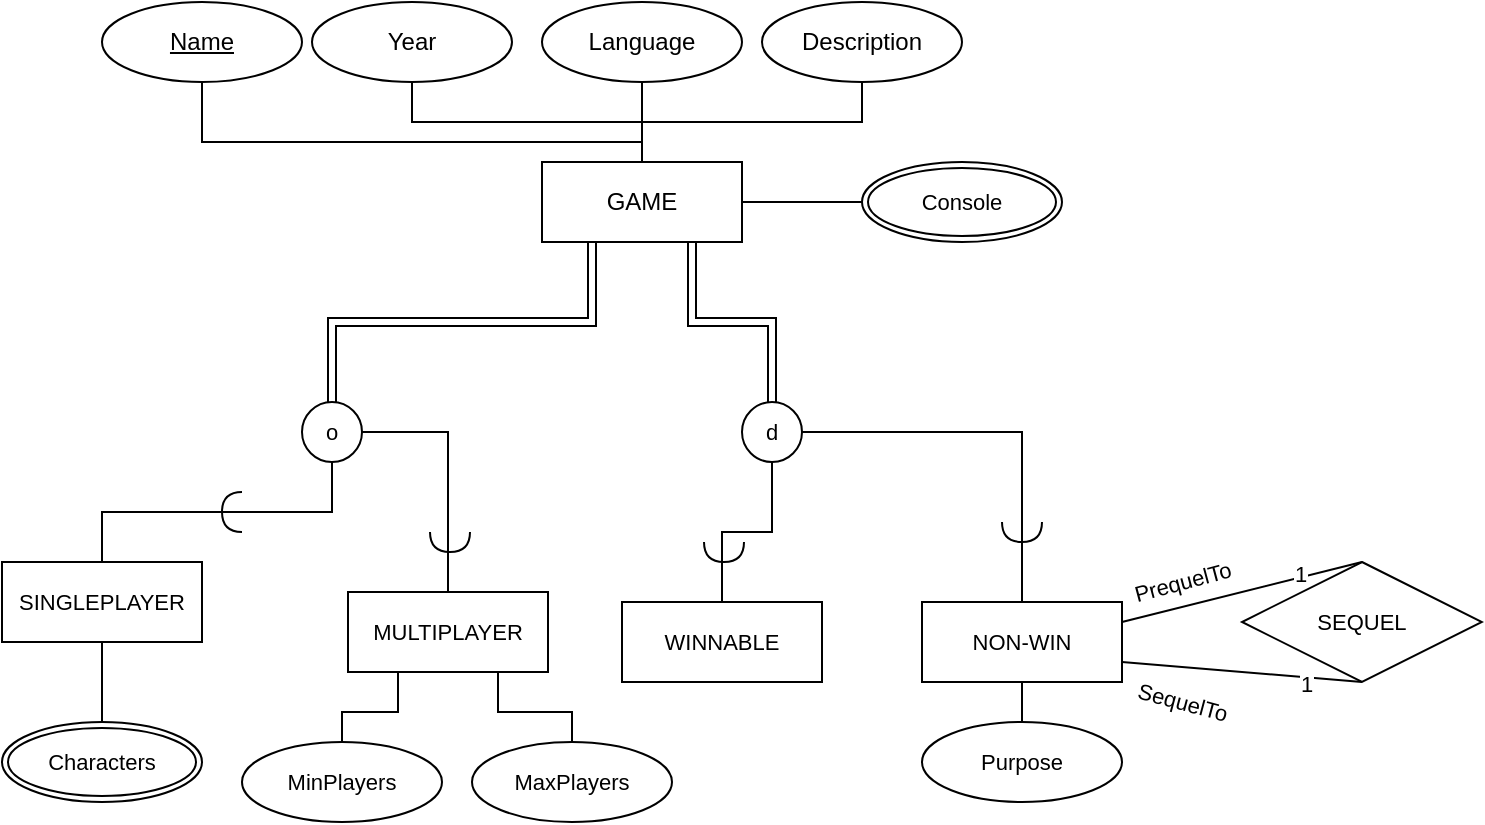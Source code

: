 <mxfile version="26.0.16">
  <diagram name="Page-1" id="cGx-sccpu1OwlK_Fkl3M">
    <mxGraphModel dx="856" dy="582" grid="1" gridSize="10" guides="1" tooltips="1" connect="1" arrows="1" fold="1" page="1" pageScale="1" pageWidth="850" pageHeight="1100" math="0" shadow="0">
      <root>
        <mxCell id="0" />
        <mxCell id="1" parent="0" />
        <mxCell id="KpES9RYJ_PiOQYIfLS4d-14" style="edgeStyle=orthogonalEdgeStyle;rounded=0;orthogonalLoop=1;jettySize=auto;html=1;entryX=0.5;entryY=1;entryDx=0;entryDy=0;endArrow=none;startFill=0;exitX=0.5;exitY=0;exitDx=0;exitDy=0;" edge="1" parent="1" source="KpES9RYJ_PiOQYIfLS4d-3" target="KpES9RYJ_PiOQYIfLS4d-4">
          <mxGeometry relative="1" as="geometry" />
        </mxCell>
        <mxCell id="KpES9RYJ_PiOQYIfLS4d-15" style="edgeStyle=orthogonalEdgeStyle;rounded=0;orthogonalLoop=1;jettySize=auto;html=1;exitX=0.5;exitY=0;exitDx=0;exitDy=0;entryX=0.5;entryY=1;entryDx=0;entryDy=0;endArrow=none;startFill=0;" edge="1" parent="1" source="KpES9RYJ_PiOQYIfLS4d-3" target="KpES9RYJ_PiOQYIfLS4d-5">
          <mxGeometry relative="1" as="geometry">
            <Array as="points">
              <mxPoint x="410" y="280" />
              <mxPoint x="190" y="280" />
            </Array>
          </mxGeometry>
        </mxCell>
        <mxCell id="KpES9RYJ_PiOQYIfLS4d-16" style="edgeStyle=orthogonalEdgeStyle;rounded=0;orthogonalLoop=1;jettySize=auto;html=1;exitX=0.5;exitY=0;exitDx=0;exitDy=0;entryX=0.5;entryY=1;entryDx=0;entryDy=0;endArrow=none;startFill=0;" edge="1" parent="1" source="KpES9RYJ_PiOQYIfLS4d-3" target="KpES9RYJ_PiOQYIfLS4d-8">
          <mxGeometry relative="1" as="geometry" />
        </mxCell>
        <mxCell id="KpES9RYJ_PiOQYIfLS4d-17" style="edgeStyle=orthogonalEdgeStyle;shape=connector;rounded=0;orthogonalLoop=1;jettySize=auto;html=1;exitX=0.5;exitY=0;exitDx=0;exitDy=0;entryX=0.5;entryY=1;entryDx=0;entryDy=0;strokeColor=default;align=center;verticalAlign=middle;fontFamily=Helvetica;fontSize=11;fontColor=default;labelBackgroundColor=default;startFill=0;endArrow=none;" edge="1" parent="1" source="KpES9RYJ_PiOQYIfLS4d-3" target="KpES9RYJ_PiOQYIfLS4d-7">
          <mxGeometry relative="1" as="geometry" />
        </mxCell>
        <mxCell id="KpES9RYJ_PiOQYIfLS4d-20" style="edgeStyle=orthogonalEdgeStyle;shape=connector;rounded=0;orthogonalLoop=1;jettySize=auto;html=1;exitX=1;exitY=0.5;exitDx=0;exitDy=0;entryX=0;entryY=0.5;entryDx=0;entryDy=0;strokeColor=default;align=center;verticalAlign=middle;fontFamily=Helvetica;fontSize=11;fontColor=default;labelBackgroundColor=default;startFill=0;endArrow=none;" edge="1" parent="1" source="KpES9RYJ_PiOQYIfLS4d-3" target="KpES9RYJ_PiOQYIfLS4d-19">
          <mxGeometry relative="1" as="geometry" />
        </mxCell>
        <mxCell id="KpES9RYJ_PiOQYIfLS4d-22" style="edgeStyle=orthogonalEdgeStyle;shape=link;rounded=0;orthogonalLoop=1;jettySize=auto;html=1;exitX=0.25;exitY=1;exitDx=0;exitDy=0;entryX=0.5;entryY=0;entryDx=0;entryDy=0;strokeColor=default;align=center;verticalAlign=middle;fontFamily=Helvetica;fontSize=11;fontColor=default;labelBackgroundColor=default;startFill=0;endArrow=none;" edge="1" parent="1" source="KpES9RYJ_PiOQYIfLS4d-3" target="KpES9RYJ_PiOQYIfLS4d-21">
          <mxGeometry relative="1" as="geometry" />
        </mxCell>
        <mxCell id="KpES9RYJ_PiOQYIfLS4d-25" style="edgeStyle=orthogonalEdgeStyle;shape=link;rounded=0;orthogonalLoop=1;jettySize=auto;html=1;exitX=0.75;exitY=1;exitDx=0;exitDy=0;entryX=0.5;entryY=0;entryDx=0;entryDy=0;strokeColor=default;align=center;verticalAlign=middle;fontFamily=Helvetica;fontSize=11;fontColor=default;labelBackgroundColor=default;startFill=0;endArrow=none;" edge="1" parent="1" source="KpES9RYJ_PiOQYIfLS4d-3" target="KpES9RYJ_PiOQYIfLS4d-24">
          <mxGeometry relative="1" as="geometry" />
        </mxCell>
        <mxCell id="KpES9RYJ_PiOQYIfLS4d-3" value="GAME" style="whiteSpace=wrap;html=1;align=center;" vertex="1" parent="1">
          <mxGeometry x="360" y="290" width="100" height="40" as="geometry" />
        </mxCell>
        <mxCell id="KpES9RYJ_PiOQYIfLS4d-4" value="Year" style="ellipse;whiteSpace=wrap;html=1;align=center;" vertex="1" parent="1">
          <mxGeometry x="245" y="210" width="100" height="40" as="geometry" />
        </mxCell>
        <mxCell id="KpES9RYJ_PiOQYIfLS4d-5" value="&lt;div&gt;Name&lt;/div&gt;" style="ellipse;whiteSpace=wrap;html=1;align=center;fontStyle=4;" vertex="1" parent="1">
          <mxGeometry x="140" y="210" width="100" height="40" as="geometry" />
        </mxCell>
        <mxCell id="KpES9RYJ_PiOQYIfLS4d-7" value="Language" style="ellipse;whiteSpace=wrap;html=1;align=center;" vertex="1" parent="1">
          <mxGeometry x="360" y="210" width="100" height="40" as="geometry" />
        </mxCell>
        <mxCell id="KpES9RYJ_PiOQYIfLS4d-8" value="Description" style="ellipse;whiteSpace=wrap;html=1;align=center;" vertex="1" parent="1">
          <mxGeometry x="470" y="210" width="100" height="40" as="geometry" />
        </mxCell>
        <mxCell id="KpES9RYJ_PiOQYIfLS4d-19" value="Console" style="ellipse;shape=doubleEllipse;margin=3;whiteSpace=wrap;html=1;align=center;fontFamily=Helvetica;fontSize=11;fontColor=default;labelBackgroundColor=default;" vertex="1" parent="1">
          <mxGeometry x="520" y="290" width="100" height="40" as="geometry" />
        </mxCell>
        <mxCell id="KpES9RYJ_PiOQYIfLS4d-29" style="edgeStyle=orthogonalEdgeStyle;shape=connector;rounded=0;orthogonalLoop=1;jettySize=auto;html=1;exitX=0.5;exitY=1;exitDx=0;exitDy=0;entryX=0.5;entryY=0;entryDx=0;entryDy=0;strokeColor=default;align=center;verticalAlign=middle;fontFamily=Helvetica;fontSize=11;fontColor=default;labelBackgroundColor=default;startFill=0;endArrow=none;" edge="1" parent="1" source="KpES9RYJ_PiOQYIfLS4d-21" target="KpES9RYJ_PiOQYIfLS4d-27">
          <mxGeometry relative="1" as="geometry" />
        </mxCell>
        <mxCell id="KpES9RYJ_PiOQYIfLS4d-21" value="o" style="ellipse;whiteSpace=wrap;html=1;fontFamily=Helvetica;fontSize=11;fontColor=default;labelBackgroundColor=default;" vertex="1" parent="1">
          <mxGeometry x="240" y="410" width="30" height="30" as="geometry" />
        </mxCell>
        <mxCell id="KpES9RYJ_PiOQYIfLS4d-45" style="edgeStyle=orthogonalEdgeStyle;shape=connector;rounded=0;orthogonalLoop=1;jettySize=auto;html=1;exitX=0.5;exitY=1;exitDx=0;exitDy=0;entryX=0.5;entryY=0;entryDx=0;entryDy=0;strokeColor=default;align=center;verticalAlign=middle;fontFamily=Helvetica;fontSize=11;fontColor=default;labelBackgroundColor=default;startFill=0;endArrow=none;" edge="1" parent="1" source="KpES9RYJ_PiOQYIfLS4d-24" target="KpES9RYJ_PiOQYIfLS4d-44">
          <mxGeometry relative="1" as="geometry" />
        </mxCell>
        <mxCell id="KpES9RYJ_PiOQYIfLS4d-24" value="d" style="ellipse;whiteSpace=wrap;html=1;fontFamily=Helvetica;fontSize=11;fontColor=default;labelBackgroundColor=default;" vertex="1" parent="1">
          <mxGeometry x="460" y="410" width="30" height="30" as="geometry" />
        </mxCell>
        <mxCell id="KpES9RYJ_PiOQYIfLS4d-62" style="edgeStyle=orthogonalEdgeStyle;shape=connector;rounded=0;orthogonalLoop=1;jettySize=auto;html=1;exitX=0.5;exitY=1;exitDx=0;exitDy=0;entryX=0.5;entryY=0;entryDx=0;entryDy=0;strokeColor=default;align=center;verticalAlign=middle;fontFamily=Helvetica;fontSize=11;fontColor=default;labelBackgroundColor=default;startFill=0;endArrow=none;" edge="1" parent="1" source="KpES9RYJ_PiOQYIfLS4d-27" target="KpES9RYJ_PiOQYIfLS4d-61">
          <mxGeometry relative="1" as="geometry" />
        </mxCell>
        <mxCell id="KpES9RYJ_PiOQYIfLS4d-27" value="SINGLEPLAYER" style="whiteSpace=wrap;html=1;align=center;fontFamily=Helvetica;fontSize=11;fontColor=default;labelBackgroundColor=default;" vertex="1" parent="1">
          <mxGeometry x="90" y="490" width="100" height="40" as="geometry" />
        </mxCell>
        <mxCell id="KpES9RYJ_PiOQYIfLS4d-28" value="" style="shape=requiredInterface;html=1;verticalLabelPosition=bottom;sketch=0;fontFamily=Helvetica;fontSize=11;fontColor=default;labelBackgroundColor=default;direction=west;" vertex="1" parent="1">
          <mxGeometry x="200" y="455" width="10" height="20" as="geometry" />
        </mxCell>
        <mxCell id="KpES9RYJ_PiOQYIfLS4d-33" style="edgeStyle=orthogonalEdgeStyle;shape=connector;rounded=0;orthogonalLoop=1;jettySize=auto;html=1;entryX=0.5;entryY=0;entryDx=0;entryDy=0;strokeColor=default;align=center;verticalAlign=middle;fontFamily=Helvetica;fontSize=11;fontColor=default;labelBackgroundColor=default;startFill=0;endArrow=none;exitX=1;exitY=0.5;exitDx=0;exitDy=0;" edge="1" parent="1" target="KpES9RYJ_PiOQYIfLS4d-34" source="KpES9RYJ_PiOQYIfLS4d-21">
          <mxGeometry relative="1" as="geometry">
            <mxPoint x="300" y="460" as="sourcePoint" />
          </mxGeometry>
        </mxCell>
        <mxCell id="KpES9RYJ_PiOQYIfLS4d-58" style="edgeStyle=orthogonalEdgeStyle;shape=connector;rounded=0;orthogonalLoop=1;jettySize=auto;html=1;exitX=0.75;exitY=1;exitDx=0;exitDy=0;strokeColor=default;align=center;verticalAlign=middle;fontFamily=Helvetica;fontSize=11;fontColor=default;labelBackgroundColor=default;startFill=0;endArrow=none;" edge="1" parent="1" source="KpES9RYJ_PiOQYIfLS4d-34" target="KpES9RYJ_PiOQYIfLS4d-57">
          <mxGeometry relative="1" as="geometry" />
        </mxCell>
        <mxCell id="KpES9RYJ_PiOQYIfLS4d-60" style="edgeStyle=orthogonalEdgeStyle;shape=connector;rounded=0;orthogonalLoop=1;jettySize=auto;html=1;exitX=0.25;exitY=1;exitDx=0;exitDy=0;entryX=0.5;entryY=0;entryDx=0;entryDy=0;strokeColor=default;align=center;verticalAlign=middle;fontFamily=Helvetica;fontSize=11;fontColor=default;labelBackgroundColor=default;startFill=0;endArrow=none;" edge="1" parent="1" source="KpES9RYJ_PiOQYIfLS4d-34" target="KpES9RYJ_PiOQYIfLS4d-59">
          <mxGeometry relative="1" as="geometry" />
        </mxCell>
        <mxCell id="KpES9RYJ_PiOQYIfLS4d-34" value="MULTIPLAYER" style="whiteSpace=wrap;html=1;align=center;fontFamily=Helvetica;fontSize=11;fontColor=default;labelBackgroundColor=default;" vertex="1" parent="1">
          <mxGeometry x="263" y="505" width="100" height="40" as="geometry" />
        </mxCell>
        <mxCell id="KpES9RYJ_PiOQYIfLS4d-35" value="" style="shape=requiredInterface;html=1;verticalLabelPosition=bottom;sketch=0;fontFamily=Helvetica;fontSize=11;fontColor=default;labelBackgroundColor=default;direction=south;" vertex="1" parent="1">
          <mxGeometry x="304" y="475" width="20" height="10" as="geometry" />
        </mxCell>
        <mxCell id="KpES9RYJ_PiOQYIfLS4d-38" value="SEQUEL" style="shape=rhombus;perimeter=rhombusPerimeter;whiteSpace=wrap;html=1;align=center;fontFamily=Helvetica;fontSize=11;fontColor=default;labelBackgroundColor=default;" vertex="1" parent="1">
          <mxGeometry x="710" y="490" width="120" height="60" as="geometry" />
        </mxCell>
        <mxCell id="KpES9RYJ_PiOQYIfLS4d-39" style="edgeStyle=orthogonalEdgeStyle;shape=connector;rounded=0;orthogonalLoop=1;jettySize=auto;html=1;entryX=0.5;entryY=0;entryDx=0;entryDy=0;strokeColor=default;align=center;verticalAlign=middle;fontFamily=Helvetica;fontSize=11;fontColor=default;labelBackgroundColor=default;startFill=0;endArrow=none;exitX=1;exitY=0.5;exitDx=0;exitDy=0;" edge="1" parent="1" target="KpES9RYJ_PiOQYIfLS4d-40" source="KpES9RYJ_PiOQYIfLS4d-24">
          <mxGeometry relative="1" as="geometry">
            <mxPoint x="477" y="440" as="sourcePoint" />
          </mxGeometry>
        </mxCell>
        <mxCell id="KpES9RYJ_PiOQYIfLS4d-42" style="shape=connector;rounded=0;orthogonalLoop=1;jettySize=auto;html=1;exitX=1;exitY=0.25;exitDx=0;exitDy=0;entryX=0.5;entryY=0;entryDx=0;entryDy=0;strokeColor=default;align=center;verticalAlign=middle;fontFamily=Helvetica;fontSize=11;fontColor=default;labelBackgroundColor=default;startFill=0;endArrow=none;" edge="1" parent="1" source="KpES9RYJ_PiOQYIfLS4d-40" target="KpES9RYJ_PiOQYIfLS4d-38">
          <mxGeometry relative="1" as="geometry" />
        </mxCell>
        <mxCell id="KpES9RYJ_PiOQYIfLS4d-51" value="1" style="edgeLabel;html=1;align=center;verticalAlign=middle;resizable=0;points=[];fontFamily=Helvetica;fontSize=11;fontColor=default;labelBackgroundColor=default;" vertex="1" connectable="0" parent="KpES9RYJ_PiOQYIfLS4d-42">
          <mxGeometry x="0.482" y="2" relative="1" as="geometry">
            <mxPoint as="offset" />
          </mxGeometry>
        </mxCell>
        <mxCell id="KpES9RYJ_PiOQYIfLS4d-43" style="shape=connector;rounded=0;orthogonalLoop=1;jettySize=auto;html=1;exitX=1;exitY=0.75;exitDx=0;exitDy=0;entryX=0.5;entryY=1;entryDx=0;entryDy=0;strokeColor=default;align=center;verticalAlign=middle;fontFamily=Helvetica;fontSize=11;fontColor=default;labelBackgroundColor=default;startFill=0;endArrow=none;" edge="1" parent="1" source="KpES9RYJ_PiOQYIfLS4d-40" target="KpES9RYJ_PiOQYIfLS4d-38">
          <mxGeometry relative="1" as="geometry" />
        </mxCell>
        <mxCell id="KpES9RYJ_PiOQYIfLS4d-49" value="1" style="edgeLabel;html=1;align=center;verticalAlign=middle;resizable=0;points=[];fontFamily=Helvetica;fontSize=11;fontColor=default;labelBackgroundColor=default;" vertex="1" connectable="0" parent="KpES9RYJ_PiOQYIfLS4d-43">
          <mxGeometry x="0.525" y="-3" relative="1" as="geometry">
            <mxPoint as="offset" />
          </mxGeometry>
        </mxCell>
        <mxCell id="KpES9RYJ_PiOQYIfLS4d-56" style="edgeStyle=orthogonalEdgeStyle;shape=connector;rounded=0;orthogonalLoop=1;jettySize=auto;html=1;exitX=0.5;exitY=1;exitDx=0;exitDy=0;entryX=0.5;entryY=0;entryDx=0;entryDy=0;strokeColor=default;align=center;verticalAlign=middle;fontFamily=Helvetica;fontSize=11;fontColor=default;labelBackgroundColor=default;startFill=0;endArrow=none;" edge="1" parent="1" source="KpES9RYJ_PiOQYIfLS4d-40" target="KpES9RYJ_PiOQYIfLS4d-55">
          <mxGeometry relative="1" as="geometry" />
        </mxCell>
        <mxCell id="KpES9RYJ_PiOQYIfLS4d-40" value="NON-WIN" style="whiteSpace=wrap;html=1;align=center;fontFamily=Helvetica;fontSize=11;fontColor=default;labelBackgroundColor=default;" vertex="1" parent="1">
          <mxGeometry x="550" y="510" width="100" height="40" as="geometry" />
        </mxCell>
        <mxCell id="KpES9RYJ_PiOQYIfLS4d-44" value="WINNABLE" style="whiteSpace=wrap;html=1;align=center;fontFamily=Helvetica;fontSize=11;fontColor=default;labelBackgroundColor=default;" vertex="1" parent="1">
          <mxGeometry x="400" y="510" width="100" height="40" as="geometry" />
        </mxCell>
        <mxCell id="KpES9RYJ_PiOQYIfLS4d-50" value="PrequelTo" style="text;html=1;align=center;verticalAlign=middle;resizable=0;points=[];autosize=1;strokeColor=none;fillColor=none;fontFamily=Helvetica;fontSize=11;fontColor=default;labelBackgroundColor=default;rotation=-15;" vertex="1" parent="1">
          <mxGeometry x="640" y="485" width="80" height="30" as="geometry" />
        </mxCell>
        <mxCell id="KpES9RYJ_PiOQYIfLS4d-52" value="SequelTo" style="text;html=1;align=center;verticalAlign=middle;resizable=0;points=[];autosize=1;strokeColor=none;fillColor=none;fontFamily=Helvetica;fontSize=11;fontColor=default;labelBackgroundColor=default;rotation=15;" vertex="1" parent="1">
          <mxGeometry x="645" y="545" width="70" height="30" as="geometry" />
        </mxCell>
        <mxCell id="KpES9RYJ_PiOQYIfLS4d-53" value="" style="shape=requiredInterface;html=1;verticalLabelPosition=bottom;sketch=0;fontFamily=Helvetica;fontSize=11;fontColor=default;labelBackgroundColor=default;direction=south;" vertex="1" parent="1">
          <mxGeometry x="441" y="480" width="20" height="10" as="geometry" />
        </mxCell>
        <mxCell id="KpES9RYJ_PiOQYIfLS4d-54" value="" style="shape=requiredInterface;html=1;verticalLabelPosition=bottom;sketch=0;fontFamily=Helvetica;fontSize=11;fontColor=default;labelBackgroundColor=default;direction=south;" vertex="1" parent="1">
          <mxGeometry x="590" y="470" width="20" height="10" as="geometry" />
        </mxCell>
        <mxCell id="KpES9RYJ_PiOQYIfLS4d-55" value="Purpose" style="ellipse;whiteSpace=wrap;html=1;align=center;fontFamily=Helvetica;fontSize=11;fontColor=default;labelBackgroundColor=default;" vertex="1" parent="1">
          <mxGeometry x="550" y="570" width="100" height="40" as="geometry" />
        </mxCell>
        <mxCell id="KpES9RYJ_PiOQYIfLS4d-57" value="MaxPlayers" style="ellipse;whiteSpace=wrap;html=1;align=center;fontFamily=Helvetica;fontSize=11;fontColor=default;labelBackgroundColor=default;" vertex="1" parent="1">
          <mxGeometry x="325" y="580" width="100" height="40" as="geometry" />
        </mxCell>
        <mxCell id="KpES9RYJ_PiOQYIfLS4d-59" value="MinPlayers" style="ellipse;whiteSpace=wrap;html=1;align=center;fontFamily=Helvetica;fontSize=11;fontColor=default;labelBackgroundColor=default;" vertex="1" parent="1">
          <mxGeometry x="210" y="580" width="100" height="40" as="geometry" />
        </mxCell>
        <mxCell id="KpES9RYJ_PiOQYIfLS4d-61" value="Characters" style="ellipse;shape=doubleEllipse;margin=3;whiteSpace=wrap;html=1;align=center;fontFamily=Helvetica;fontSize=11;fontColor=default;labelBackgroundColor=default;" vertex="1" parent="1">
          <mxGeometry x="90" y="570" width="100" height="40" as="geometry" />
        </mxCell>
      </root>
    </mxGraphModel>
  </diagram>
</mxfile>
